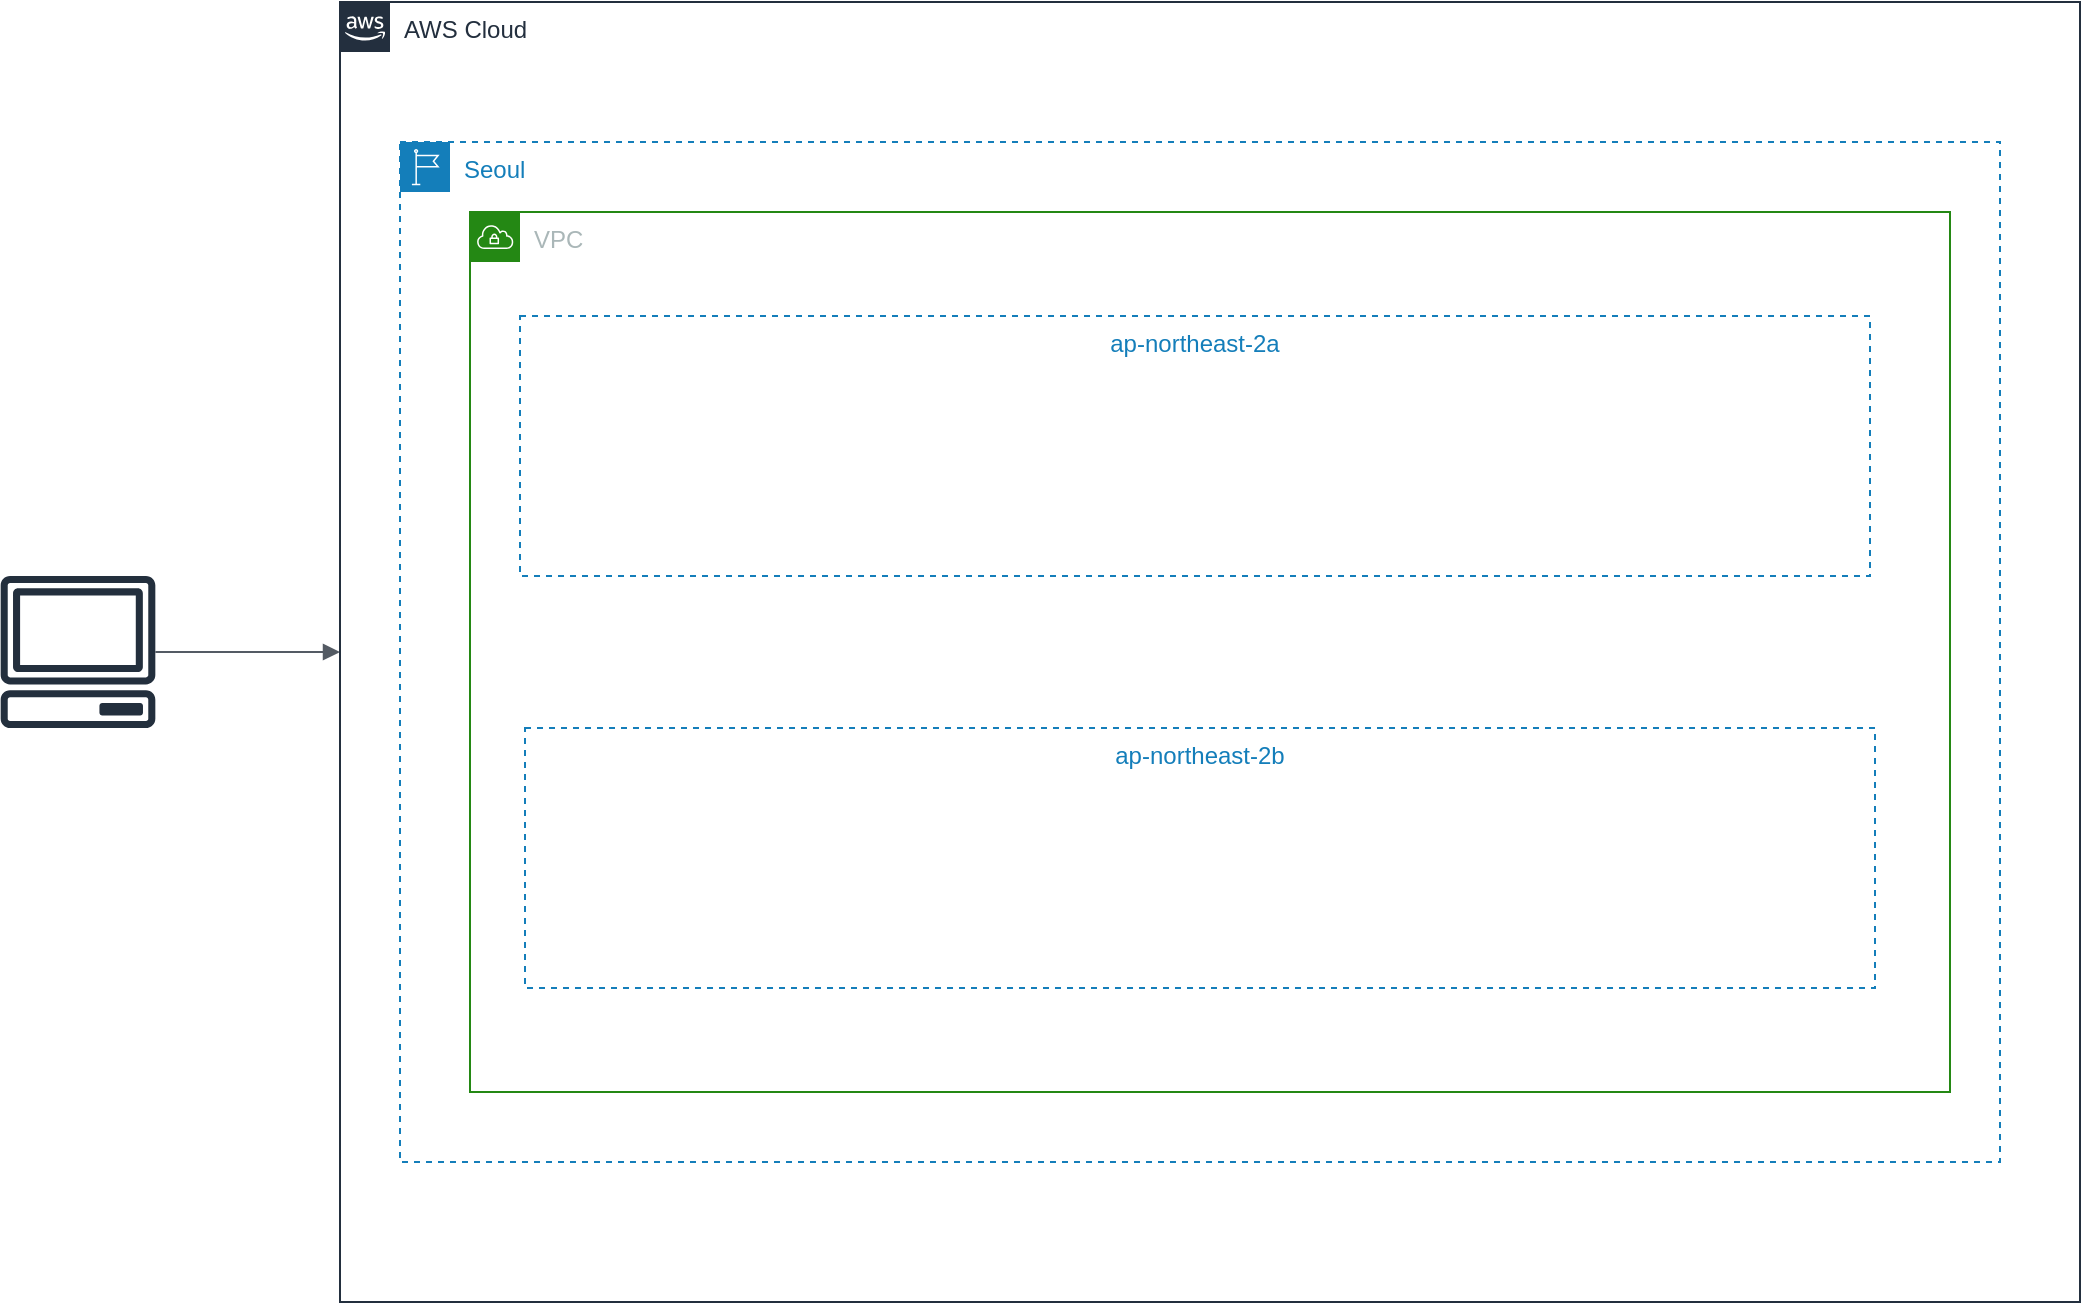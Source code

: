 <mxfile version="16.5.5" type="github"><diagram id="l5nZdaa5AgzSr7oDVSsd" name="Page-1"><mxGraphModel dx="1313" dy="1144" grid="1" gridSize="10" guides="1" tooltips="1" connect="1" arrows="1" fold="1" page="1" pageScale="1" pageWidth="827" pageHeight="1169" math="0" shadow="0"><root><object label="" id="0"><mxCell/></object><mxCell id="1" parent="0"/><mxCell id="fZUouoEyJY63900gX8IW-1" value="" style="sketch=0;outlineConnect=0;fontColor=#232F3E;gradientColor=none;fillColor=#232F3D;strokeColor=none;dashed=0;verticalLabelPosition=bottom;verticalAlign=top;align=center;html=1;fontSize=12;fontStyle=0;aspect=fixed;pointerEvents=1;shape=mxgraph.aws4.client;" vertex="1" parent="1"><mxGeometry y="362" width="78" height="76" as="geometry"/></mxCell><mxCell id="fZUouoEyJY63900gX8IW-2" value="" style="edgeStyle=orthogonalEdgeStyle;html=1;endArrow=block;elbow=vertical;startArrow=none;endFill=1;strokeColor=#545B64;rounded=0;entryX=0;entryY=0.5;entryDx=0;entryDy=0;" edge="1" parent="1" source="fZUouoEyJY63900gX8IW-1" target="fZUouoEyJY63900gX8IW-5"><mxGeometry width="100" relative="1" as="geometry"><mxPoint x="350" y="580" as="sourcePoint"/><mxPoint x="190" y="330" as="targetPoint"/></mxGeometry></mxCell><mxCell id="fZUouoEyJY63900gX8IW-5" value="AWS Cloud" style="points=[[0,0],[0.25,0],[0.5,0],[0.75,0],[1,0],[1,0.25],[1,0.5],[1,0.75],[1,1],[0.75,1],[0.5,1],[0.25,1],[0,1],[0,0.75],[0,0.5],[0,0.25]];outlineConnect=0;gradientColor=none;html=1;whiteSpace=wrap;fontSize=12;fontStyle=0;container=1;pointerEvents=0;collapsible=0;recursiveResize=0;shape=mxgraph.aws4.group;grIcon=mxgraph.aws4.group_aws_cloud_alt;strokeColor=#232F3E;fillColor=none;verticalAlign=top;align=left;spacingLeft=30;fontColor=#232F3E;dashed=0;" vertex="1" parent="1"><mxGeometry x="170" y="75" width="870" height="650" as="geometry"/></mxCell><mxCell id="fZUouoEyJY63900gX8IW-6" value="Seoul" style="points=[[0,0],[0.25,0],[0.5,0],[0.75,0],[1,0],[1,0.25],[1,0.5],[1,0.75],[1,1],[0.75,1],[0.5,1],[0.25,1],[0,1],[0,0.75],[0,0.5],[0,0.25]];outlineConnect=0;gradientColor=none;html=1;whiteSpace=wrap;fontSize=12;fontStyle=0;container=1;pointerEvents=0;collapsible=0;recursiveResize=0;shape=mxgraph.aws4.group;grIcon=mxgraph.aws4.group_region;strokeColor=#147EBA;fillColor=none;verticalAlign=top;align=left;spacingLeft=30;fontColor=#147EBA;dashed=1;" vertex="1" parent="fZUouoEyJY63900gX8IW-5"><mxGeometry x="30" y="70" width="800" height="510" as="geometry"/></mxCell><mxCell id="fZUouoEyJY63900gX8IW-3" value="VPC" style="points=[[0,0],[0.25,0],[0.5,0],[0.75,0],[1,0],[1,0.25],[1,0.5],[1,0.75],[1,1],[0.75,1],[0.5,1],[0.25,1],[0,1],[0,0.75],[0,0.5],[0,0.25]];outlineConnect=0;gradientColor=none;html=1;whiteSpace=wrap;fontSize=12;fontStyle=0;container=1;pointerEvents=0;collapsible=0;recursiveResize=0;shape=mxgraph.aws4.group;grIcon=mxgraph.aws4.group_vpc;strokeColor=#248814;fillColor=none;verticalAlign=top;align=left;spacingLeft=30;fontColor=#AAB7B8;dashed=0;" vertex="1" parent="fZUouoEyJY63900gX8IW-6"><mxGeometry x="35" y="35" width="740" height="440" as="geometry"/></mxCell><mxCell id="fZUouoEyJY63900gX8IW-7" value="ap-northeast-2a" style="fillColor=none;strokeColor=#147EBA;dashed=1;verticalAlign=top;fontStyle=0;fontColor=#147EBA;" vertex="1" parent="fZUouoEyJY63900gX8IW-3"><mxGeometry x="25" y="52" width="675" height="130" as="geometry"/></mxCell><mxCell id="fZUouoEyJY63900gX8IW-8" value="ap-northeast-2b" style="fillColor=none;strokeColor=#147EBA;dashed=1;verticalAlign=top;fontStyle=0;fontColor=#147EBA;" vertex="1" parent="fZUouoEyJY63900gX8IW-3"><mxGeometry x="27.5" y="258" width="675" height="130" as="geometry"/></mxCell></root></mxGraphModel></diagram></mxfile>